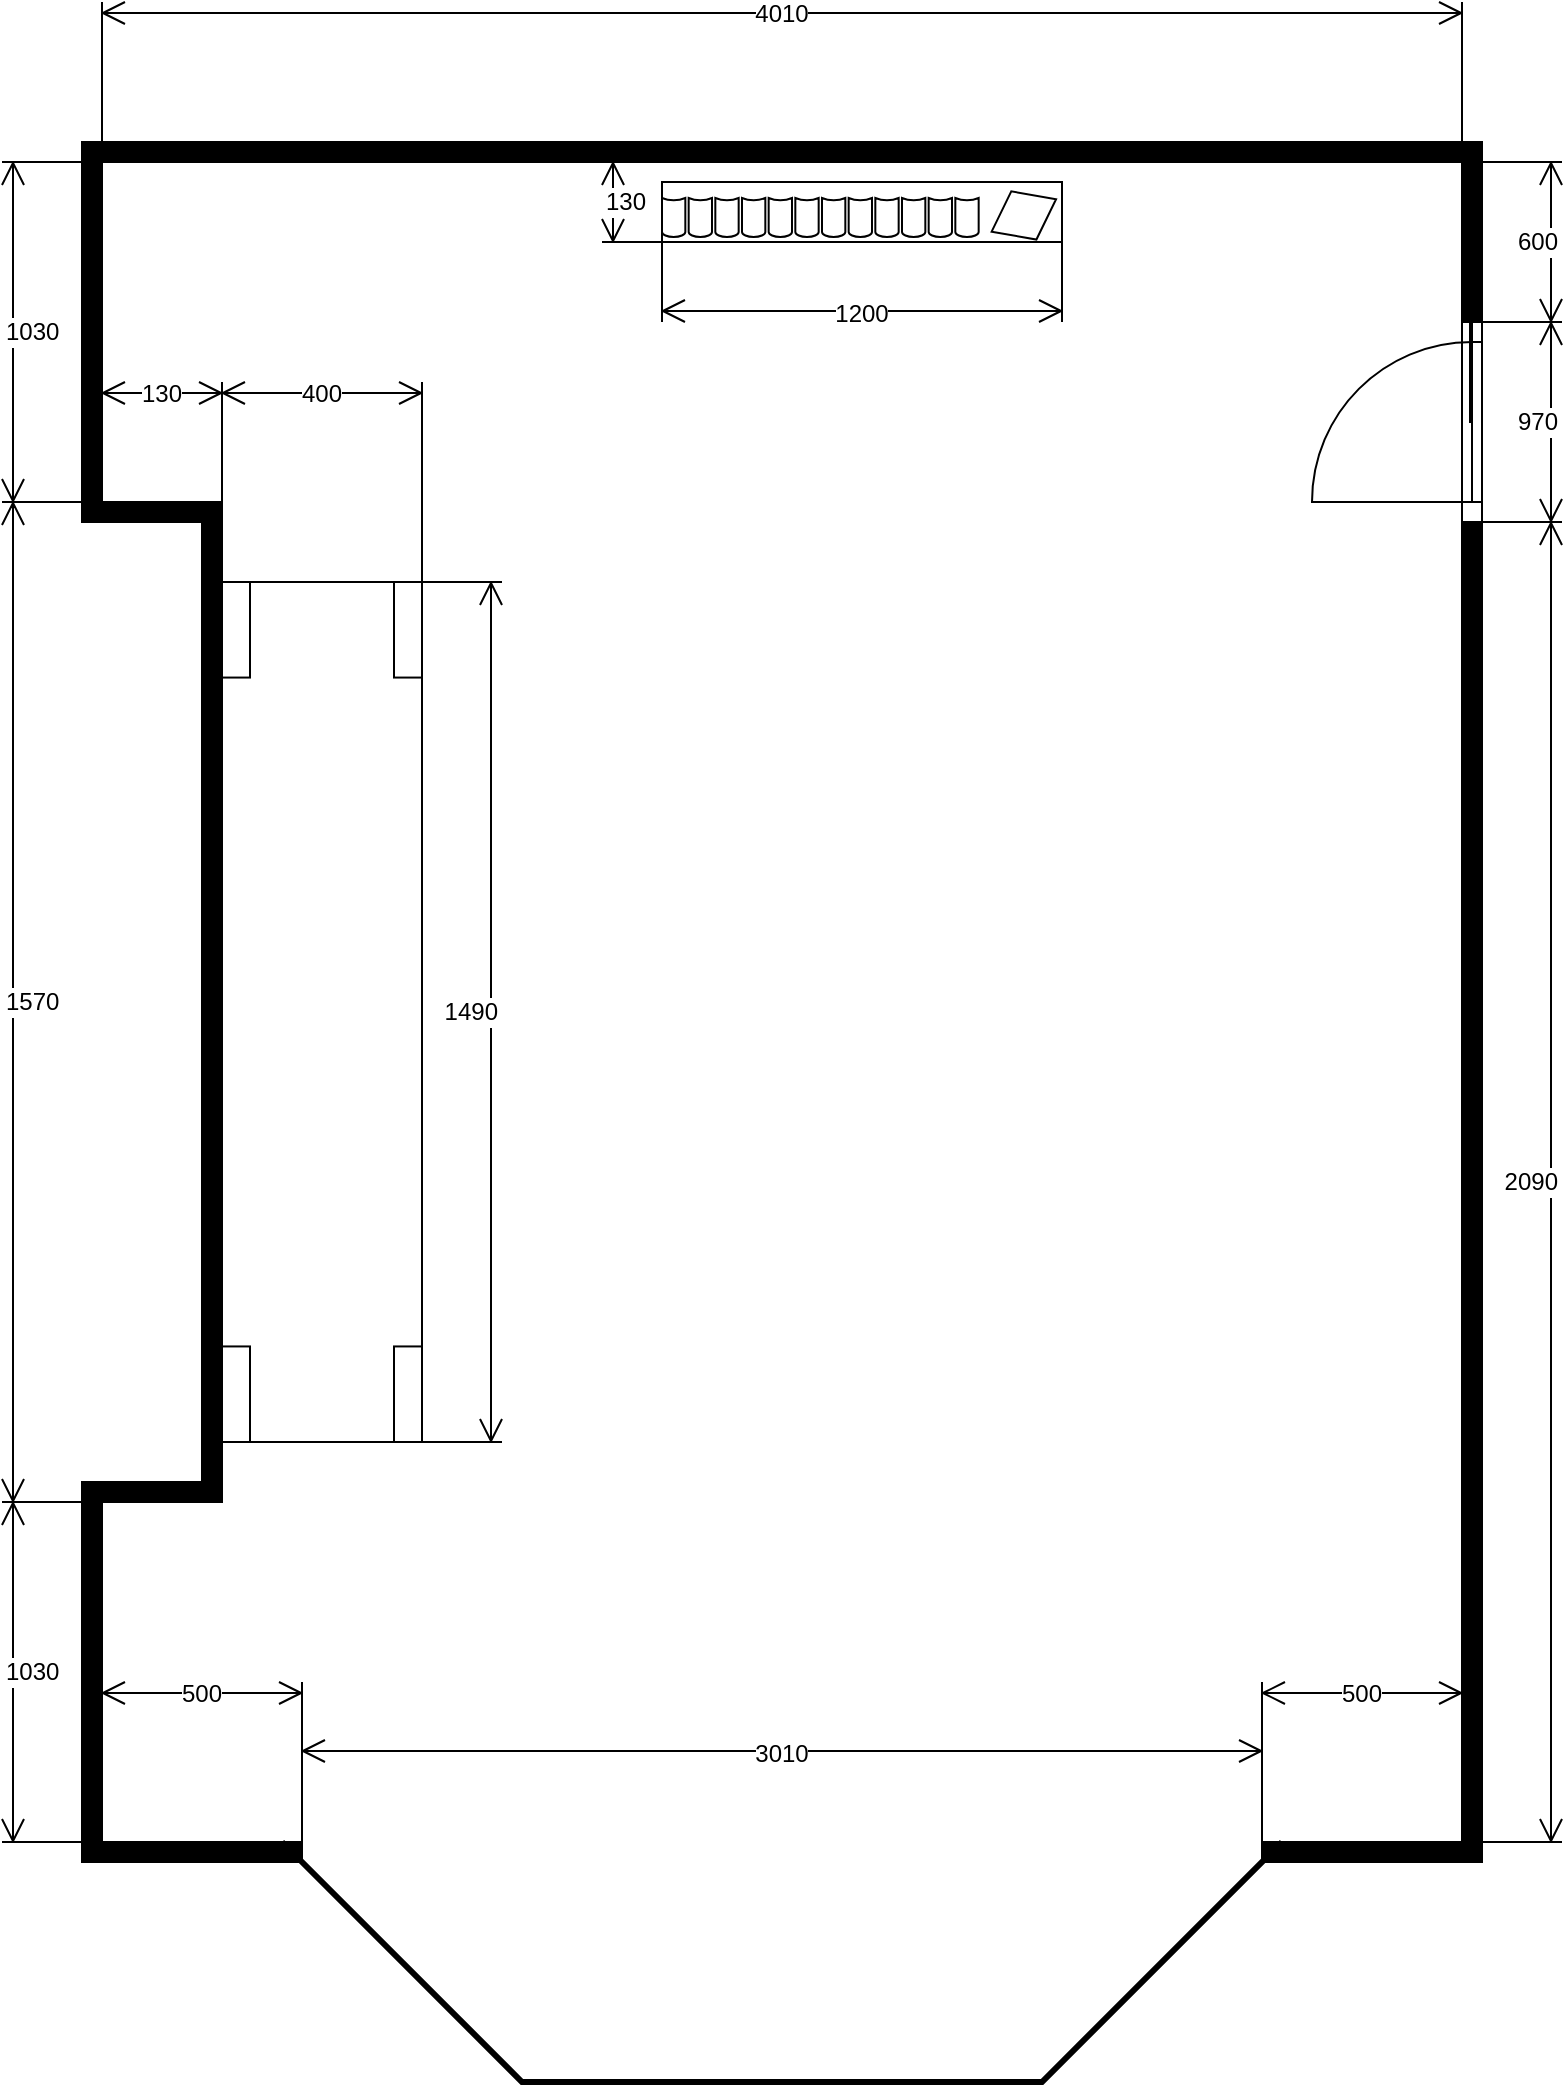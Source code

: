 <mxfile version="20.8.3" type="github">
  <diagram id="lYkciCjZ0IYru6rV7Du3" name="Page-1">
    <mxGraphModel dx="1897" dy="1761" grid="1" gridSize="10" guides="1" tooltips="1" connect="1" arrows="1" fold="1" page="1" pageScale="1" pageWidth="827" pageHeight="1169" math="0" shadow="0">
      <root>
        <mxCell id="0" />
        <mxCell id="1" parent="0" />
        <mxCell id="1JWr65DzDC-_oeMy7qy--1" value="" style="verticalLabelPosition=bottom;html=1;verticalAlign=top;align=center;shape=mxgraph.floorplan.wall;fillColor=strokeColor;" parent="1" vertex="1">
          <mxGeometry x="80" y="110" width="590" height="10" as="geometry" />
        </mxCell>
        <mxCell id="1JWr65DzDC-_oeMy7qy--2" value="" style="verticalLabelPosition=bottom;html=1;verticalAlign=top;align=center;shape=mxgraph.floorplan.wallCorner;fillColor=strokeColor;direction=south;" parent="1" vertex="1">
          <mxGeometry x="670" y="110" width="100" height="90" as="geometry" />
        </mxCell>
        <mxCell id="1JWr65DzDC-_oeMy7qy--3" value="" style="verticalLabelPosition=bottom;html=1;verticalAlign=top;align=center;shape=mxgraph.floorplan.windowGlider;dx=0.25;direction=south;" parent="1" vertex="1">
          <mxGeometry x="760" y="200" width="10" height="100" as="geometry" />
        </mxCell>
        <mxCell id="1JWr65DzDC-_oeMy7qy--4" value="" style="verticalLabelPosition=bottom;html=1;verticalAlign=top;align=center;shape=mxgraph.floorplan.doorRight;aspect=fixed;direction=south;" parent="1" vertex="1">
          <mxGeometry x="685" y="210" width="85" height="80" as="geometry" />
        </mxCell>
        <mxCell id="1JWr65DzDC-_oeMy7qy--5" value="" style="verticalLabelPosition=bottom;html=1;verticalAlign=top;align=center;shape=mxgraph.floorplan.wall;fillColor=strokeColor;direction=south;" parent="1" vertex="1">
          <mxGeometry x="760" y="300" width="10" height="580" as="geometry" />
        </mxCell>
        <mxCell id="1JWr65DzDC-_oeMy7qy--6" value="" style="verticalLabelPosition=bottom;html=1;verticalAlign=top;align=center;shape=mxgraph.floorplan.wallCorner;fillColor=strokeColor;direction=west" parent="1" vertex="1">
          <mxGeometry x="660" y="880" width="110" height="90" as="geometry" />
        </mxCell>
        <mxCell id="1JWr65DzDC-_oeMy7qy--7" value="" style="verticalLabelPosition=bottom;html=1;verticalAlign=top;align=center;shape=mxgraph.floorplan.wallCorner;fillColor=strokeColor;direction=north" parent="1" vertex="1">
          <mxGeometry x="70" y="790" width="110" height="180" as="geometry" />
        </mxCell>
        <mxCell id="1JWr65DzDC-_oeMy7qy--8" value="" style="verticalLabelPosition=bottom;html=1;verticalAlign=top;align=center;shape=mxgraph.floorplan.windowBow;strokeWidth=3;" parent="1" vertex="1">
          <mxGeometry x="170" y="960" width="500" height="120" as="geometry" />
        </mxCell>
        <mxCell id="1JWr65DzDC-_oeMy7qy--9" value="" style="verticalLabelPosition=bottom;html=1;verticalAlign=top;align=center;shape=mxgraph.floorplan.wallCorner;fillColor=strokeColor;direction=west" parent="1" vertex="1">
          <mxGeometry x="70" y="780" width="60" height="10" as="geometry" />
        </mxCell>
        <mxCell id="1JWr65DzDC-_oeMy7qy--11" value="" style="verticalLabelPosition=bottom;html=1;verticalAlign=top;align=center;shape=mxgraph.floorplan.wallCorner;fillColor=strokeColor;" parent="1" vertex="1">
          <mxGeometry x="70" y="110" width="35" height="160" as="geometry" />
        </mxCell>
        <mxCell id="1JWr65DzDC-_oeMy7qy--12" value="" style="verticalLabelPosition=bottom;html=1;verticalAlign=top;align=center;shape=mxgraph.floorplan.wallCorner;fillColor=strokeColor;direction=north" parent="1" vertex="1">
          <mxGeometry x="70" y="270" width="70" height="30" as="geometry" />
        </mxCell>
        <mxCell id="1JWr65DzDC-_oeMy7qy--13" value="" style="verticalLabelPosition=bottom;html=1;verticalAlign=top;align=center;shape=mxgraph.floorplan.wall;fillColor=strokeColor;direction=south;" parent="1" vertex="1">
          <mxGeometry x="130" y="300" width="10" height="490" as="geometry" />
        </mxCell>
        <mxCell id="1JWr65DzDC-_oeMy7qy--14" value="" style="verticalLabelPosition=bottom;html=1;verticalAlign=top;align=center;shape=mxgraph.floorplan.bookcase;" parent="1" vertex="1">
          <mxGeometry x="360" y="130" width="200" height="30" as="geometry" />
        </mxCell>
        <mxCell id="1JWr65DzDC-_oeMy7qy--15" value="" style="verticalLabelPosition=bottom;html=1;verticalAlign=top;align=center;shape=mxgraph.floorplan.table;direction=south;" parent="1" vertex="1">
          <mxGeometry x="140" y="330" width="100" height="430" as="geometry" />
        </mxCell>
        <mxCell id="tQI03sUeo4c8Mdp4Xgp8-2" value="1030" style="shape=dimension;direction=south;whiteSpace=wrap;html=1;align=left;points=[];verticalAlign=middle;labelBackgroundColor=#ffffff" vertex="1" parent="1">
          <mxGeometry x="30" y="120" width="50" height="170" as="geometry" />
        </mxCell>
        <mxCell id="tQI03sUeo4c8Mdp4Xgp8-3" value="1030" style="shape=dimension;direction=south;whiteSpace=wrap;html=1;align=left;points=[];verticalAlign=middle;labelBackgroundColor=#ffffff" vertex="1" parent="1">
          <mxGeometry x="30" y="790" width="40" height="170" as="geometry" />
        </mxCell>
        <mxCell id="tQI03sUeo4c8Mdp4Xgp8-5" value="1570" style="shape=dimension;direction=south;whiteSpace=wrap;html=1;align=left;points=[];verticalAlign=middle;labelBackgroundColor=#ffffff" vertex="1" parent="1">
          <mxGeometry x="30" y="290" width="40" height="500" as="geometry" />
        </mxCell>
        <mxCell id="tQI03sUeo4c8Mdp4Xgp8-7" value="1490" style="shape=dimension;direction=north;whiteSpace=wrap;html=1;align=right;points=[];verticalAlign=middle;labelBackgroundColor=#ffffff" vertex="1" parent="1">
          <mxGeometry x="240" y="330" width="40" height="430" as="geometry" />
        </mxCell>
        <mxCell id="tQI03sUeo4c8Mdp4Xgp8-9" value="130" style="shape=dimension;direction=west;whiteSpace=wrap;html=1;align=center;points=[];verticalAlign=top;spacingTop=-8;labelBackgroundColor=#ffffff" vertex="1" parent="1">
          <mxGeometry x="80" y="230" width="60" height="60" as="geometry" />
        </mxCell>
        <mxCell id="tQI03sUeo4c8Mdp4Xgp8-10" value="400" style="shape=dimension;direction=west;whiteSpace=wrap;html=1;align=center;points=[];verticalAlign=top;spacingTop=-8;labelBackgroundColor=#ffffff" vertex="1" parent="1">
          <mxGeometry x="140" y="230" width="100" height="100" as="geometry" />
        </mxCell>
        <mxCell id="tQI03sUeo4c8Mdp4Xgp8-11" value="500" style="shape=dimension;direction=west;whiteSpace=wrap;html=1;align=center;points=[];verticalAlign=top;spacingTop=-8;labelBackgroundColor=#ffffff" vertex="1" parent="1">
          <mxGeometry x="80" y="880" width="100" height="80" as="geometry" />
        </mxCell>
        <mxCell id="tQI03sUeo4c8Mdp4Xgp8-12" value="500" style="shape=dimension;direction=west;whiteSpace=wrap;html=1;align=center;points=[];verticalAlign=top;spacingTop=-8;labelBackgroundColor=#ffffff" vertex="1" parent="1">
          <mxGeometry x="660" y="880" width="100" height="80" as="geometry" />
        </mxCell>
        <mxCell id="tQI03sUeo4c8Mdp4Xgp8-13" value="3010" style="shape=dimension;whiteSpace=wrap;html=1;align=center;points=[];verticalAlign=bottom;spacingBottom=-5;labelBackgroundColor=#ffffff" vertex="1" parent="1">
          <mxGeometry x="180" y="880" width="480" height="40" as="geometry" />
        </mxCell>
        <mxCell id="tQI03sUeo4c8Mdp4Xgp8-15" value="4010" style="shape=dimension;direction=west;whiteSpace=wrap;html=1;align=center;points=[];verticalAlign=top;spacingTop=-8;labelBackgroundColor=#ffffff" vertex="1" parent="1">
          <mxGeometry x="80" y="40" width="680" height="80" as="geometry" />
        </mxCell>
        <mxCell id="tQI03sUeo4c8Mdp4Xgp8-16" value="1200" style="shape=dimension;whiteSpace=wrap;html=1;align=center;points=[];verticalAlign=bottom;spacingBottom=-5;labelBackgroundColor=#ffffff" vertex="1" parent="1">
          <mxGeometry x="360" y="160" width="200" height="40" as="geometry" />
        </mxCell>
        <mxCell id="tQI03sUeo4c8Mdp4Xgp8-17" value="130" style="shape=dimension;direction=south;whiteSpace=wrap;html=1;align=left;points=[];verticalAlign=middle;labelBackgroundColor=#ffffff" vertex="1" parent="1">
          <mxGeometry x="330" y="120" width="40" height="40" as="geometry" />
        </mxCell>
        <mxCell id="tQI03sUeo4c8Mdp4Xgp8-18" value="600" style="shape=dimension;direction=north;whiteSpace=wrap;html=1;align=right;points=[];verticalAlign=middle;labelBackgroundColor=#ffffff" vertex="1" parent="1">
          <mxGeometry x="770" y="120" width="40" height="80" as="geometry" />
        </mxCell>
        <mxCell id="tQI03sUeo4c8Mdp4Xgp8-19" value="970" style="shape=dimension;direction=north;whiteSpace=wrap;html=1;align=right;points=[];verticalAlign=middle;labelBackgroundColor=#ffffff" vertex="1" parent="1">
          <mxGeometry x="760" y="200" width="50" height="100" as="geometry" />
        </mxCell>
        <mxCell id="tQI03sUeo4c8Mdp4Xgp8-20" value="2090" style="shape=dimension;direction=north;whiteSpace=wrap;html=1;align=right;points=[];verticalAlign=middle;labelBackgroundColor=#ffffff" vertex="1" parent="1">
          <mxGeometry x="770" y="300" width="40" height="660" as="geometry" />
        </mxCell>
      </root>
    </mxGraphModel>
  </diagram>
</mxfile>
